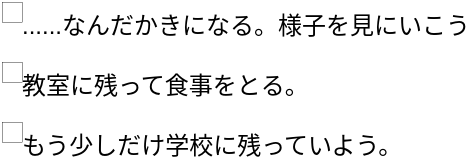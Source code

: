 <mxfile version="24.7.16" pages="2">
  <diagram name="Page-1" id="jFLHDPD7xxgGK9pivNSK">
    <mxGraphModel dx="262" dy="380" grid="0" gridSize="10" guides="1" tooltips="1" connect="0" arrows="0" fold="1" page="0" pageScale="1" pageWidth="827" pageHeight="1169" math="0" shadow="0">
      <root>
        <mxCell id="0" />
        <mxCell id="1" parent="0" />
        <mxCell id="Taj2fSa_MXeaUs_PgMxz-2" value="&lt;div&gt;......なんだかきになる。様子を見にいこう&lt;br&gt;&lt;/div&gt;" style="html=1;fillColor=none;strokeColor=default;verticalAlign=top;resizable=0;rotatable=0;align=left;labelPosition=right;verticalLabelPosition=middle;strokeWidth=0.2;spacing=0;" parent="1" vertex="1">
          <mxGeometry width="10" height="10" as="geometry" />
        </mxCell>
        <mxCell id="4oaasDSPAU3iZpUg7DTp-1" value="教室に残って食事をとる。" style="html=1;fillColor=none;strokeColor=default;verticalAlign=top;resizable=0;rotatable=0;align=left;labelPosition=right;verticalLabelPosition=middle;strokeWidth=0.2;spacing=0;" vertex="1" parent="1">
          <mxGeometry y="30" width="10" height="10" as="geometry" />
        </mxCell>
        <mxCell id="4oaasDSPAU3iZpUg7DTp-2" value="もう少しだけ学校に残っていよう。" style="html=1;fillColor=none;strokeColor=default;verticalAlign=top;resizable=0;rotatable=0;align=left;labelPosition=right;verticalLabelPosition=middle;strokeWidth=0.2;spacing=0;" vertex="1" parent="1">
          <mxGeometry y="60" width="10" height="10" as="geometry" />
        </mxCell>
      </root>
    </mxGraphModel>
  </diagram>
  <diagram id="CfOLglukGvATelmLOwGF" name="Page-2">
    <mxGraphModel dx="674" dy="755" grid="0" gridSize="10" guides="1" tooltips="1" connect="0" arrows="0" fold="1" page="0" pageScale="1" pageWidth="827" pageHeight="1169" math="0" shadow="0">
      <root>
        <mxCell id="0" />
        <mxCell id="1" parent="0" />
        <mxCell id="M9BFGEE4UkaGu28w2Sqr-1" value="&lt;div&gt;有間&lt;/div&gt;" style="html=1;fillColor=none;strokeColor=default;verticalAlign=top;resizable=0;rotatable=0;align=left;labelPosition=right;verticalLabelPosition=middle;strokeWidth=0.4;spacing=0;fontSize=100;" vertex="1" parent="1">
          <mxGeometry width="20" height="20" as="geometry" />
        </mxCell>
        <mxCell id="9nrrSPI3zsSw3xwl6PZq-1" value="The Arima family is also the head of a tea ceremony house." style="html=1;fillColor=none;strokeColor=default;verticalAlign=middle;resizable=0;rotatable=0;align=left;labelPosition=right;verticalLabelPosition=middle;strokeWidth=0.4;spacing=0;" vertex="1" parent="1">
          <mxGeometry y="179" width="20" height="20" as="geometry" />
        </mxCell>
      </root>
    </mxGraphModel>
  </diagram>
</mxfile>
